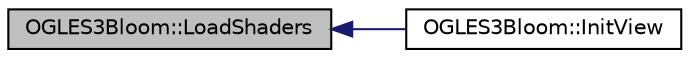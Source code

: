 digraph "OGLES3Bloom::LoadShaders"
{
  edge [fontname="Helvetica",fontsize="10",labelfontname="Helvetica",labelfontsize="10"];
  node [fontname="Helvetica",fontsize="10",shape=record];
  rankdir="LR";
  Node1 [label="OGLES3Bloom::LoadShaders",height=0.2,width=0.4,color="black", fillcolor="grey75", style="filled", fontcolor="black"];
  Node1 -> Node2 [dir="back",color="midnightblue",fontsize="10",style="solid",fontname="Helvetica"];
  Node2 [label="OGLES3Bloom::InitView",height=0.2,width=0.4,color="black", fillcolor="white", style="filled",URL="$class_o_g_l_e_s3_bloom.html#aa68b99e9d487744da611949d99767e8f"];
}
